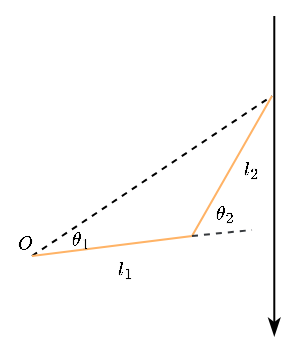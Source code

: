 <mxfile version="26.0.5">
  <diagram name="Page-1" id="A0fyHJ-GrXDfwnFxF8Re">
    <mxGraphModel dx="546" dy="651" grid="1" gridSize="10" guides="1" tooltips="1" connect="1" arrows="1" fold="1" page="1" pageScale="1" pageWidth="827" pageHeight="1169" math="1" shadow="0">
      <root>
        <mxCell id="0" />
        <mxCell id="1" parent="0" />
        <mxCell id="0nwcVcElCAd780YRcSAK-1" value="" style="endArrow=none;html=1;rounded=0;startArrow=classicThin;startFill=1;" edge="1" parent="1">
          <mxGeometry width="50" height="50" relative="1" as="geometry">
            <mxPoint x="361.143" y="640" as="sourcePoint" />
            <mxPoint x="361.143" y="480" as="targetPoint" />
          </mxGeometry>
        </mxCell>
        <mxCell id="0nwcVcElCAd780YRcSAK-4" value="" style="endArrow=none;html=1;rounded=0;dashed=1;" edge="1" parent="1">
          <mxGeometry width="50" height="50" relative="1" as="geometry">
            <mxPoint x="240" y="600" as="sourcePoint" />
            <mxPoint x="360" y="520" as="targetPoint" />
          </mxGeometry>
        </mxCell>
        <mxCell id="0nwcVcElCAd780YRcSAK-5" value="" style="endArrow=none;html=1;rounded=0;fillColor=#ffcc99;strokeColor=#FFB366;" edge="1" parent="1">
          <mxGeometry width="50" height="50" relative="1" as="geometry">
            <mxPoint x="240" y="600" as="sourcePoint" />
            <mxPoint x="360" y="520" as="targetPoint" />
            <Array as="points">
              <mxPoint x="320" y="590" />
            </Array>
          </mxGeometry>
        </mxCell>
        <mxCell id="0nwcVcElCAd780YRcSAK-6" value="" style="endArrow=none;html=1;rounded=0;dashed=1;strokeWidth=1;fillColor=#eeeeee;strokeColor=#36393d;" edge="1" parent="1">
          <mxGeometry width="50" height="50" relative="1" as="geometry">
            <mxPoint x="320" y="590" as="sourcePoint" />
            <mxPoint x="350" y="587" as="targetPoint" />
          </mxGeometry>
        </mxCell>
        <mxCell id="0nwcVcElCAd780YRcSAK-7" value="&lt;font style=&quot;font-size: 8px;&quot;&gt;$$\theta_2$$&lt;/font&gt;" style="text;html=1;align=center;verticalAlign=middle;whiteSpace=wrap;rounded=0;direction=west;flipV=0;flipH=0;" vertex="1" parent="1">
          <mxGeometry x="330" y="572" width="13" height="13" as="geometry" />
        </mxCell>
        <mxCell id="0nwcVcElCAd780YRcSAK-8" value="&lt;font style=&quot;font-size: 8px;&quot;&gt;$$\theta_1$$&lt;/font&gt;" style="text;html=1;align=center;verticalAlign=middle;whiteSpace=wrap;rounded=0;direction=west;flipV=0;flipH=0;" vertex="1" parent="1">
          <mxGeometry x="260" y="585" width="10" height="13" as="geometry" />
        </mxCell>
        <mxCell id="0nwcVcElCAd780YRcSAK-13" value="&lt;font style=&quot;font-size: 8px;&quot;&gt;$$l_2$$&lt;/font&gt;" style="text;html=1;align=center;verticalAlign=middle;whiteSpace=wrap;rounded=0;direction=west;flipV=0;flipH=0;" vertex="1" parent="1">
          <mxGeometry x="343" y="550" width="13" height="13" as="geometry" />
        </mxCell>
        <mxCell id="0nwcVcElCAd780YRcSAK-14" value="&lt;font style=&quot;font-size: 8px;&quot;&gt;$$l_1$$&lt;/font&gt;" style="text;html=1;align=center;verticalAlign=middle;whiteSpace=wrap;rounded=0;direction=west;flipV=0;flipH=0;" vertex="1" parent="1">
          <mxGeometry x="280" y="600" width="13" height="13" as="geometry" />
        </mxCell>
        <mxCell id="0nwcVcElCAd780YRcSAK-16" value="&lt;font style=&quot;font-size: 8px;&quot;&gt;$$O$$&lt;/font&gt;" style="text;html=1;align=center;verticalAlign=middle;whiteSpace=wrap;rounded=0;direction=west;flipV=0;flipH=0;" vertex="1" parent="1">
          <mxGeometry x="230" y="587" width="13" height="13" as="geometry" />
        </mxCell>
      </root>
    </mxGraphModel>
  </diagram>
</mxfile>
